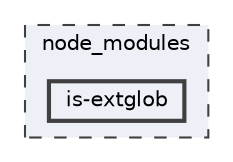 digraph "node_modules/is-extglob"
{
 // LATEX_PDF_SIZE
  bgcolor="transparent";
  edge [fontname=Helvetica,fontsize=10,labelfontname=Helvetica,labelfontsize=10];
  node [fontname=Helvetica,fontsize=10,shape=box,height=0.2,width=0.4];
  compound=true
  subgraph clusterdir_acd06b18086a0dd2ae699b1e0b775be8 {
    graph [ bgcolor="#edf0f7", pencolor="grey25", label="node_modules", fontname=Helvetica,fontsize=10 style="filled,dashed", URL="dir_acd06b18086a0dd2ae699b1e0b775be8.html",tooltip=""]
  dir_1c20e0db34585ecc9a55df85a5e8ae5e [label="is-extglob", fillcolor="#edf0f7", color="grey25", style="filled,bold", URL="dir_1c20e0db34585ecc9a55df85a5e8ae5e.html",tooltip=""];
  }
}
